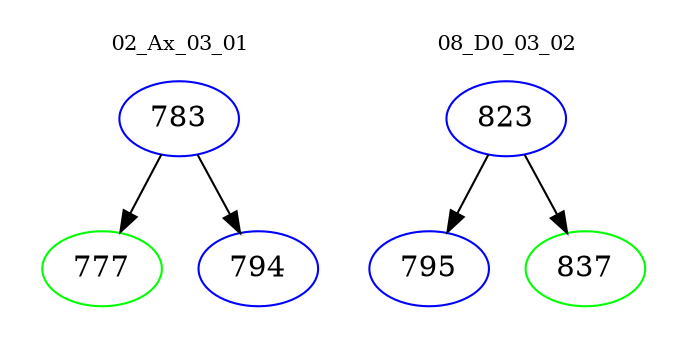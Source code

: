 digraph{
subgraph cluster_0 {
color = white
label = "02_Ax_03_01";
fontsize=10;
T0_783 [label="783", color="blue"]
T0_783 -> T0_777 [color="black"]
T0_777 [label="777", color="green"]
T0_783 -> T0_794 [color="black"]
T0_794 [label="794", color="blue"]
}
subgraph cluster_1 {
color = white
label = "08_D0_03_02";
fontsize=10;
T1_823 [label="823", color="blue"]
T1_823 -> T1_795 [color="black"]
T1_795 [label="795", color="blue"]
T1_823 -> T1_837 [color="black"]
T1_837 [label="837", color="green"]
}
}
